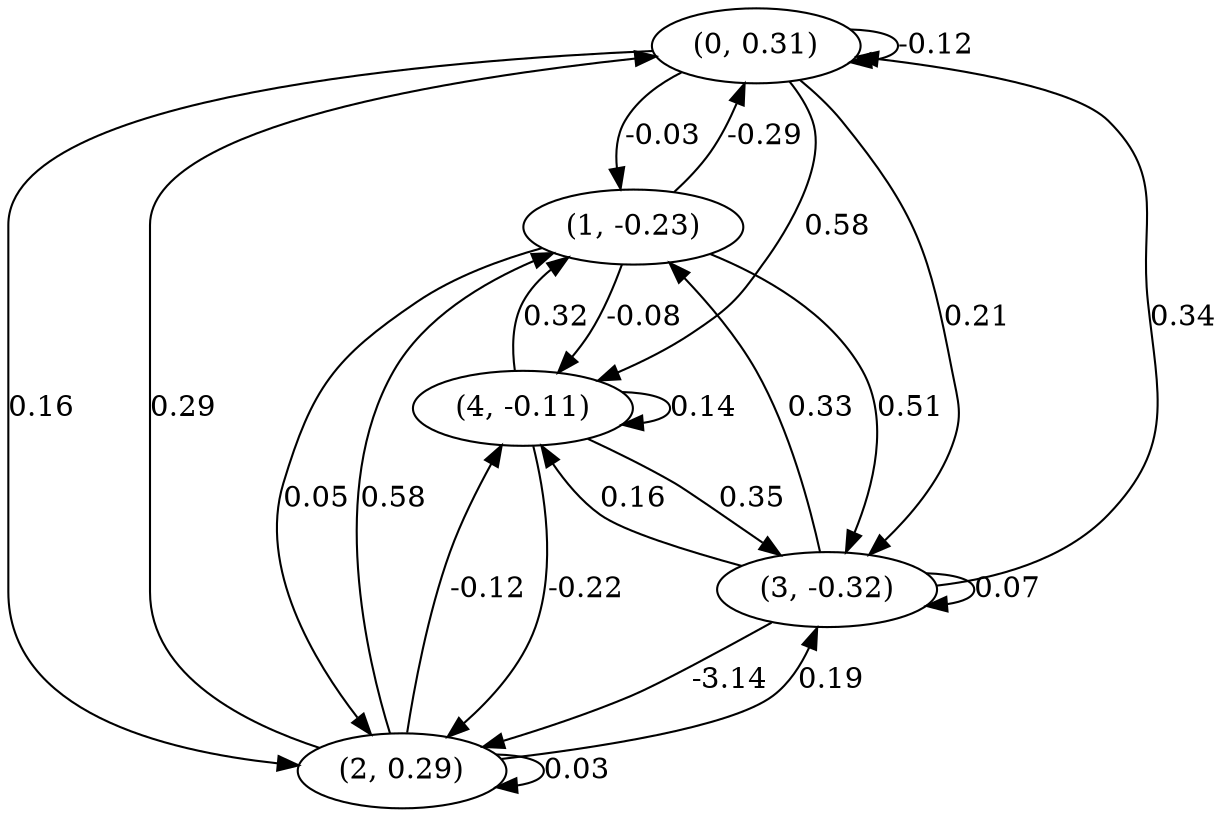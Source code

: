 digraph {
    0 [ label = "(0, 0.31)" ]
    1 [ label = "(1, -0.23)" ]
    2 [ label = "(2, 0.29)" ]
    3 [ label = "(3, -0.32)" ]
    4 [ label = "(4, -0.11)" ]
    0 -> 0 [ label = "-0.12" ]
    2 -> 2 [ label = "0.03" ]
    3 -> 3 [ label = "0.07" ]
    4 -> 4 [ label = "0.14" ]
    1 -> 0 [ label = "-0.29" ]
    2 -> 0 [ label = "0.29" ]
    3 -> 0 [ label = "0.34" ]
    0 -> 1 [ label = "-0.03" ]
    2 -> 1 [ label = "0.58" ]
    3 -> 1 [ label = "0.33" ]
    4 -> 1 [ label = "0.32" ]
    0 -> 2 [ label = "0.16" ]
    1 -> 2 [ label = "0.05" ]
    3 -> 2 [ label = "-3.14" ]
    4 -> 2 [ label = "-0.22" ]
    0 -> 3 [ label = "0.21" ]
    1 -> 3 [ label = "0.51" ]
    2 -> 3 [ label = "0.19" ]
    4 -> 3 [ label = "0.35" ]
    0 -> 4 [ label = "0.58" ]
    1 -> 4 [ label = "-0.08" ]
    2 -> 4 [ label = "-0.12" ]
    3 -> 4 [ label = "0.16" ]
}

